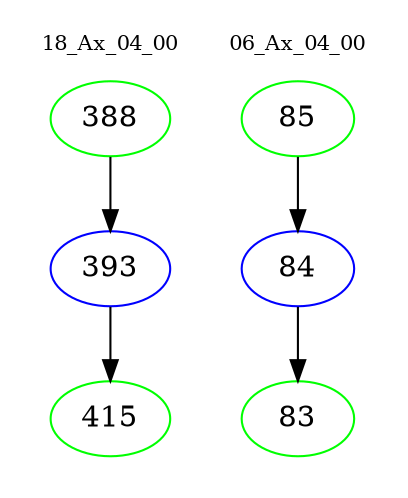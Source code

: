 digraph{
subgraph cluster_0 {
color = white
label = "18_Ax_04_00";
fontsize=10;
T0_388 [label="388", color="green"]
T0_388 -> T0_393 [color="black"]
T0_393 [label="393", color="blue"]
T0_393 -> T0_415 [color="black"]
T0_415 [label="415", color="green"]
}
subgraph cluster_1 {
color = white
label = "06_Ax_04_00";
fontsize=10;
T1_85 [label="85", color="green"]
T1_85 -> T1_84 [color="black"]
T1_84 [label="84", color="blue"]
T1_84 -> T1_83 [color="black"]
T1_83 [label="83", color="green"]
}
}
